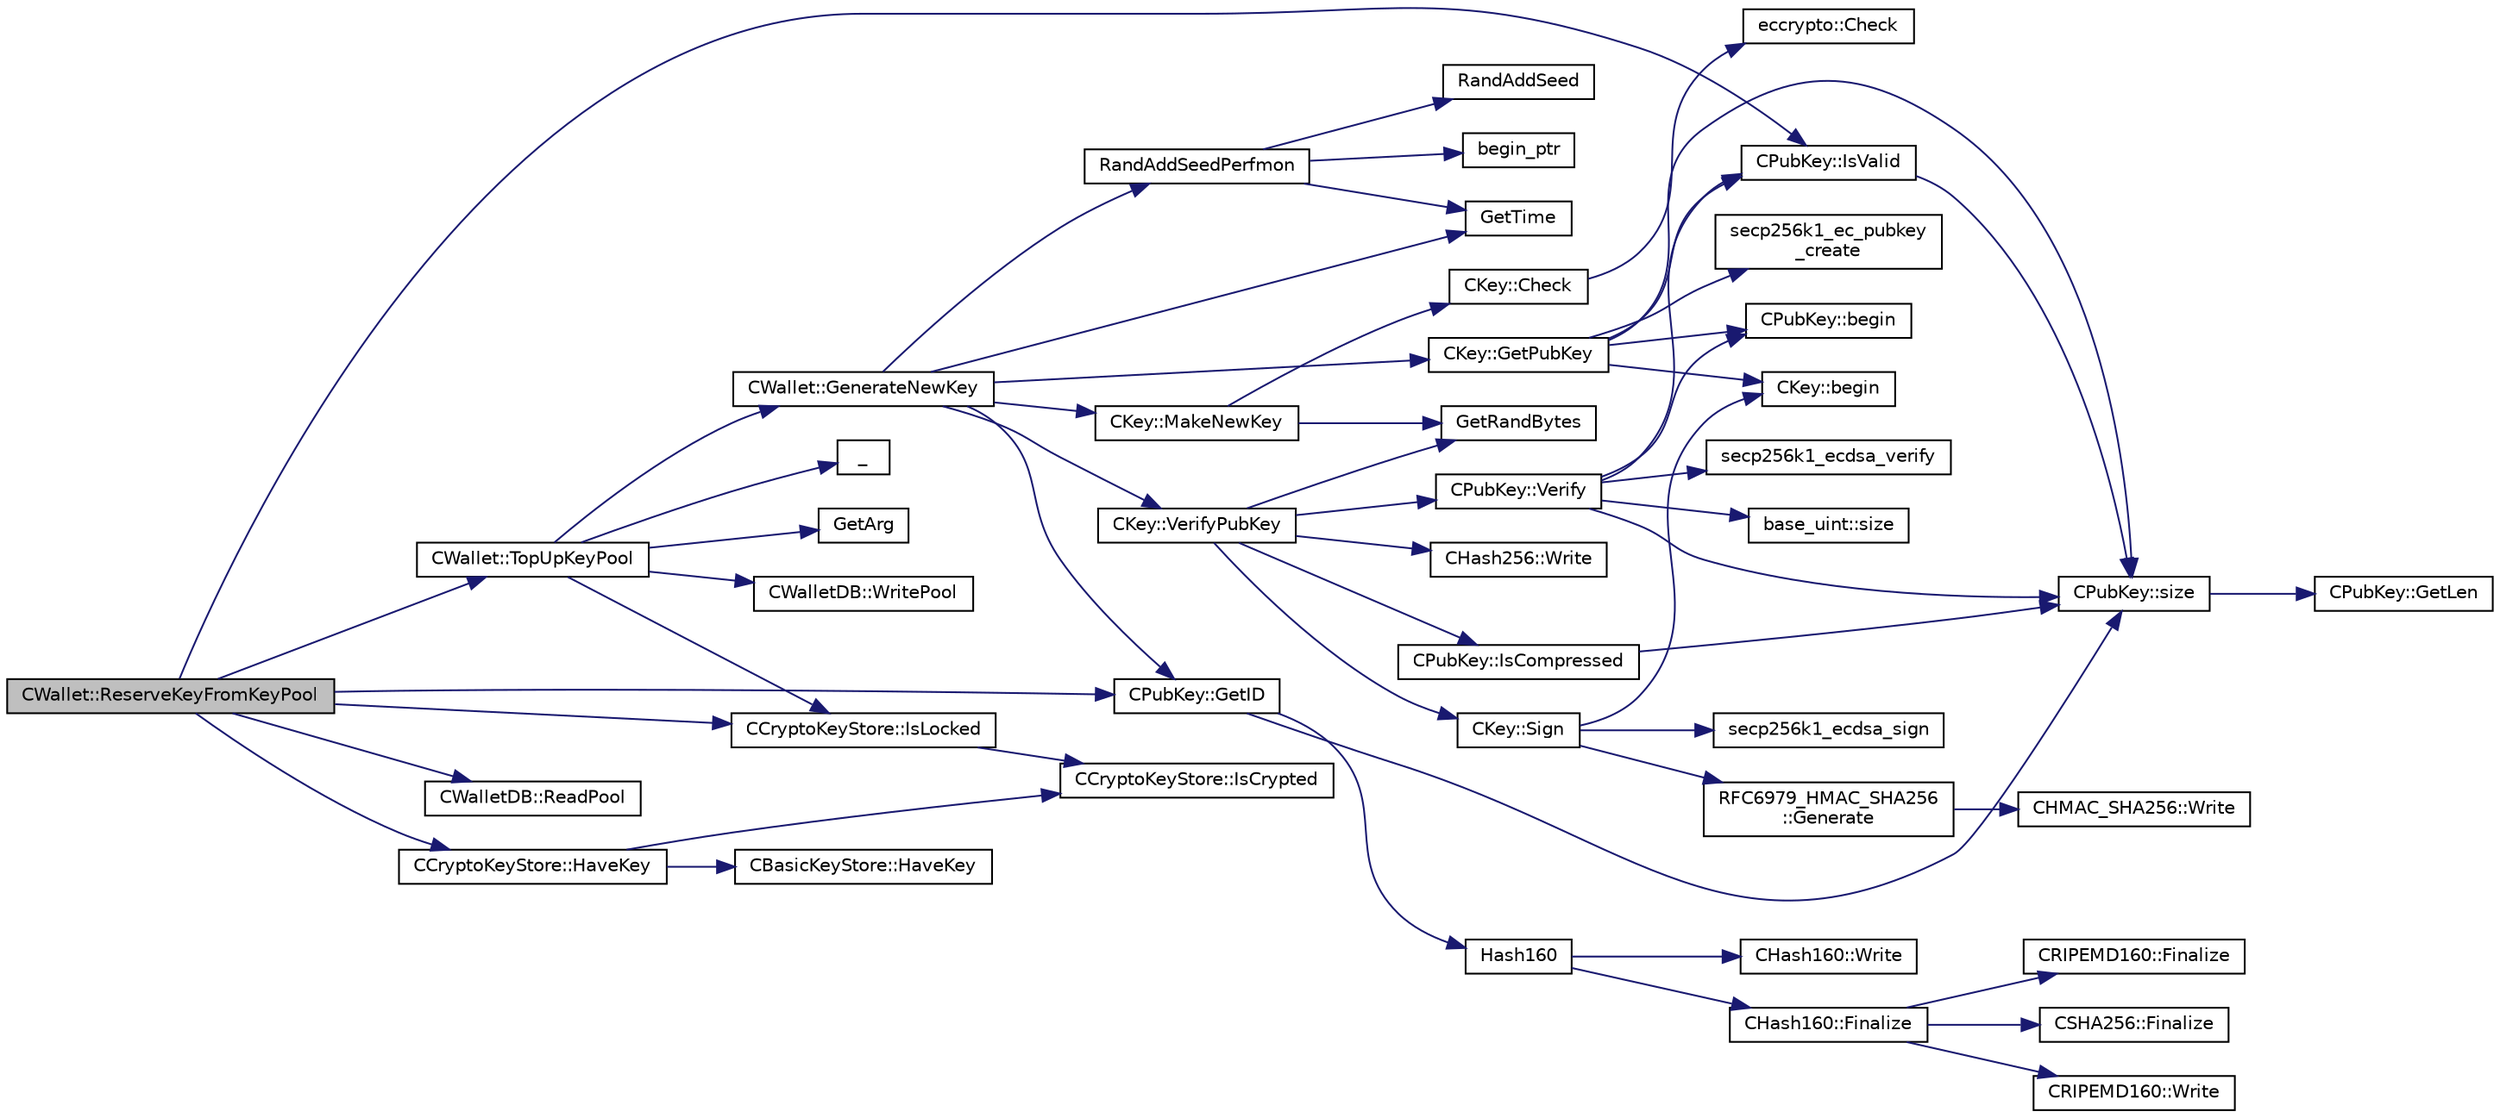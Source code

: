 digraph "CWallet::ReserveKeyFromKeyPool"
{
  edge [fontname="Helvetica",fontsize="10",labelfontname="Helvetica",labelfontsize="10"];
  node [fontname="Helvetica",fontsize="10",shape=record];
  rankdir="LR";
  Node1200 [label="CWallet::ReserveKeyFromKeyPool",height=0.2,width=0.4,color="black", fillcolor="grey75", style="filled", fontcolor="black"];
  Node1200 -> Node1201 [color="midnightblue",fontsize="10",style="solid",fontname="Helvetica"];
  Node1201 [label="CCryptoKeyStore::IsLocked",height=0.2,width=0.4,color="black", fillcolor="white", style="filled",URL="$class_c_crypto_key_store.html#a52919fa284a3aa10f1b4bd6018b6dbee"];
  Node1201 -> Node1202 [color="midnightblue",fontsize="10",style="solid",fontname="Helvetica"];
  Node1202 [label="CCryptoKeyStore::IsCrypted",height=0.2,width=0.4,color="black", fillcolor="white", style="filled",URL="$class_c_crypto_key_store.html#acc8fed44366c98fb481333ca6e867088"];
  Node1200 -> Node1203 [color="midnightblue",fontsize="10",style="solid",fontname="Helvetica"];
  Node1203 [label="CWallet::TopUpKeyPool",height=0.2,width=0.4,color="black", fillcolor="white", style="filled",URL="$group___actions.html#ga9730278506e0a4f1c65239b951525b55"];
  Node1203 -> Node1201 [color="midnightblue",fontsize="10",style="solid",fontname="Helvetica"];
  Node1203 -> Node1204 [color="midnightblue",fontsize="10",style="solid",fontname="Helvetica"];
  Node1204 [label="GetArg",height=0.2,width=0.4,color="black", fillcolor="white", style="filled",URL="$util_8cpp.html#a24f685720bf40370e5bd2a192ad50cd8",tooltip="Return string argument or default value. "];
  Node1203 -> Node1205 [color="midnightblue",fontsize="10",style="solid",fontname="Helvetica"];
  Node1205 [label="CWalletDB::WritePool",height=0.2,width=0.4,color="black", fillcolor="white", style="filled",URL="$class_c_wallet_d_b.html#ad43630ad28a68c3e8b1a633f09aa0964"];
  Node1203 -> Node1206 [color="midnightblue",fontsize="10",style="solid",fontname="Helvetica"];
  Node1206 [label="CWallet::GenerateNewKey",height=0.2,width=0.4,color="black", fillcolor="white", style="filled",URL="$group__map_wallet.html#ga061fe7f54f80ec40f856b3e6365c2f4a"];
  Node1206 -> Node1207 [color="midnightblue",fontsize="10",style="solid",fontname="Helvetica"];
  Node1207 [label="RandAddSeedPerfmon",height=0.2,width=0.4,color="black", fillcolor="white", style="filled",URL="$random_8cpp.html#a786af12a87491f8dc24351d93b9833b6"];
  Node1207 -> Node1208 [color="midnightblue",fontsize="10",style="solid",fontname="Helvetica"];
  Node1208 [label="RandAddSeed",height=0.2,width=0.4,color="black", fillcolor="white", style="filled",URL="$random_8cpp.html#ab699fbdf803610a4e2060fd87787f7e0",tooltip="Seed OpenSSL PRNG with additional entropy data. "];
  Node1207 -> Node1209 [color="midnightblue",fontsize="10",style="solid",fontname="Helvetica"];
  Node1209 [label="GetTime",height=0.2,width=0.4,color="black", fillcolor="white", style="filled",URL="$utiltime_8cpp.html#a46fac5fba8ba905b5f9acb364f5d8c6f",tooltip="For unit testing. "];
  Node1207 -> Node1210 [color="midnightblue",fontsize="10",style="solid",fontname="Helvetica"];
  Node1210 [label="begin_ptr",height=0.2,width=0.4,color="black", fillcolor="white", style="filled",URL="$serialize_8h.html#a19966d167c527d2be493ac9aba27c249",tooltip="Get begin pointer of vector (non-const version). "];
  Node1206 -> Node1211 [color="midnightblue",fontsize="10",style="solid",fontname="Helvetica"];
  Node1211 [label="CKey::MakeNewKey",height=0.2,width=0.4,color="black", fillcolor="white", style="filled",URL="$class_c_key.html#a9d12ed9d297e4286250fd7ea6b59e1a5",tooltip="Generate a new private key using a cryptographic PRNG. "];
  Node1211 -> Node1212 [color="midnightblue",fontsize="10",style="solid",fontname="Helvetica"];
  Node1212 [label="GetRandBytes",height=0.2,width=0.4,color="black", fillcolor="white", style="filled",URL="$random_8cpp.html#ada0c29949c4d1ac0cc027d93c4771423",tooltip="Functions to gather random data via the OpenSSL PRNG. "];
  Node1211 -> Node1213 [color="midnightblue",fontsize="10",style="solid",fontname="Helvetica"];
  Node1213 [label="CKey::Check",height=0.2,width=0.4,color="black", fillcolor="white", style="filled",URL="$class_c_key.html#acec869bc75fa8f4d619ab025d367a97c",tooltip="Check whether the 32-byte array pointed to be vch is valid keydata. "];
  Node1213 -> Node1214 [color="midnightblue",fontsize="10",style="solid",fontname="Helvetica"];
  Node1214 [label="eccrypto::Check",height=0.2,width=0.4,color="black", fillcolor="white", style="filled",URL="$namespaceeccrypto.html#a231bdcb32521375b68fbdaf0d952cfd0"];
  Node1206 -> Node1215 [color="midnightblue",fontsize="10",style="solid",fontname="Helvetica"];
  Node1215 [label="CKey::GetPubKey",height=0.2,width=0.4,color="black", fillcolor="white", style="filled",URL="$class_c_key.html#aa1085c59603a62db6ec776300f250337",tooltip="Compute the public key from a private key. "];
  Node1215 -> Node1216 [color="midnightblue",fontsize="10",style="solid",fontname="Helvetica"];
  Node1216 [label="secp256k1_ec_pubkey\l_create",height=0.2,width=0.4,color="black", fillcolor="white", style="filled",URL="$secp256k1_8h.html#a22e1ef593e0d06d40b4f233e91447aa3",tooltip="Compute the public key for a secret key. "];
  Node1215 -> Node1217 [color="midnightblue",fontsize="10",style="solid",fontname="Helvetica"];
  Node1217 [label="CPubKey::begin",height=0.2,width=0.4,color="black", fillcolor="white", style="filled",URL="$class_c_pub_key.html#a859ab9909d68092d6d4fc739237ab358"];
  Node1215 -> Node1218 [color="midnightblue",fontsize="10",style="solid",fontname="Helvetica"];
  Node1218 [label="CKey::begin",height=0.2,width=0.4,color="black", fillcolor="white", style="filled",URL="$class_c_key.html#ab8dee0ad9d933304a22284ee40040847"];
  Node1215 -> Node1219 [color="midnightblue",fontsize="10",style="solid",fontname="Helvetica"];
  Node1219 [label="CPubKey::size",height=0.2,width=0.4,color="black", fillcolor="white", style="filled",URL="$class_c_pub_key.html#a6bb28fcf0a5f799c69f5b7269363b309",tooltip="Simple read-only vector-like interface to the pubkey data. "];
  Node1219 -> Node1220 [color="midnightblue",fontsize="10",style="solid",fontname="Helvetica"];
  Node1220 [label="CPubKey::GetLen",height=0.2,width=0.4,color="black", fillcolor="white", style="filled",URL="$class_c_pub_key.html#a7dc71b3f037c84268dc22de97d7b65fb",tooltip="Compute the length of a pubkey with a given first byte. "];
  Node1215 -> Node1221 [color="midnightblue",fontsize="10",style="solid",fontname="Helvetica"];
  Node1221 [label="CPubKey::IsValid",height=0.2,width=0.4,color="black", fillcolor="white", style="filled",URL="$class_c_pub_key.html#a4fa94293cf8577fd039b9a133f6c7f30"];
  Node1221 -> Node1219 [color="midnightblue",fontsize="10",style="solid",fontname="Helvetica"];
  Node1206 -> Node1222 [color="midnightblue",fontsize="10",style="solid",fontname="Helvetica"];
  Node1222 [label="CKey::VerifyPubKey",height=0.2,width=0.4,color="black", fillcolor="white", style="filled",URL="$class_c_key.html#ac53425b8d0f89067bce781c485101b20",tooltip="Verify thoroughly whether a private key and a public key match. "];
  Node1222 -> Node1223 [color="midnightblue",fontsize="10",style="solid",fontname="Helvetica"];
  Node1223 [label="CPubKey::IsCompressed",height=0.2,width=0.4,color="black", fillcolor="white", style="filled",URL="$class_c_pub_key.html#a25f8b70340ad20ddab0f80ec4cee9396",tooltip="Check whether this is a compressed public key. "];
  Node1223 -> Node1219 [color="midnightblue",fontsize="10",style="solid",fontname="Helvetica"];
  Node1222 -> Node1212 [color="midnightblue",fontsize="10",style="solid",fontname="Helvetica"];
  Node1222 -> Node1224 [color="midnightblue",fontsize="10",style="solid",fontname="Helvetica"];
  Node1224 [label="CHash256::Write",height=0.2,width=0.4,color="black", fillcolor="white", style="filled",URL="$class_c_hash256.html#a9cc25033c6435cb28e2e8e377c949a7a"];
  Node1222 -> Node1225 [color="midnightblue",fontsize="10",style="solid",fontname="Helvetica"];
  Node1225 [label="CKey::Sign",height=0.2,width=0.4,color="black", fillcolor="white", style="filled",URL="$class_c_key.html#aa9b184a4a71d3e1a40aab360cf68e86c",tooltip="Create a DER-serialized signature. "];
  Node1225 -> Node1218 [color="midnightblue",fontsize="10",style="solid",fontname="Helvetica"];
  Node1225 -> Node1226 [color="midnightblue",fontsize="10",style="solid",fontname="Helvetica"];
  Node1226 [label="RFC6979_HMAC_SHA256\l::Generate",height=0.2,width=0.4,color="black", fillcolor="white", style="filled",URL="$class_r_f_c6979___h_m_a_c___s_h_a256.html#a9f841d552097f528631538e9939e0f70",tooltip="Generate a byte array. "];
  Node1226 -> Node1227 [color="midnightblue",fontsize="10",style="solid",fontname="Helvetica"];
  Node1227 [label="CHMAC_SHA256::Write",height=0.2,width=0.4,color="black", fillcolor="white", style="filled",URL="$class_c_h_m_a_c___s_h_a256.html#a24ac9cf00e60d8028ab79df4aed984ff"];
  Node1225 -> Node1228 [color="midnightblue",fontsize="10",style="solid",fontname="Helvetica"];
  Node1228 [label="secp256k1_ecdsa_sign",height=0.2,width=0.4,color="black", fillcolor="white", style="filled",URL="$secp256k1_8h.html#a404cd9e314fed41b71233ff8beb4703f",tooltip="Create an ECDSA signature. "];
  Node1222 -> Node1229 [color="midnightblue",fontsize="10",style="solid",fontname="Helvetica"];
  Node1229 [label="CPubKey::Verify",height=0.2,width=0.4,color="black", fillcolor="white", style="filled",URL="$class_c_pub_key.html#a5b3fef213b227394ca9d0a1e3baa957e",tooltip="Verify a DER signature (~72 bytes). "];
  Node1229 -> Node1221 [color="midnightblue",fontsize="10",style="solid",fontname="Helvetica"];
  Node1229 -> Node1230 [color="midnightblue",fontsize="10",style="solid",fontname="Helvetica"];
  Node1230 [label="secp256k1_ecdsa_verify",height=0.2,width=0.4,color="black", fillcolor="white", style="filled",URL="$secp256k1_8h.html#a036c40da27ed92a1054da4226660127a",tooltip="Verify an ECDSA signature. "];
  Node1229 -> Node1231 [color="midnightblue",fontsize="10",style="solid",fontname="Helvetica"];
  Node1231 [label="base_uint::size",height=0.2,width=0.4,color="black", fillcolor="white", style="filled",URL="$classbase__uint.html#a1f49b034e686269601ea89b0319b8004"];
  Node1229 -> Node1217 [color="midnightblue",fontsize="10",style="solid",fontname="Helvetica"];
  Node1229 -> Node1219 [color="midnightblue",fontsize="10",style="solid",fontname="Helvetica"];
  Node1206 -> Node1209 [color="midnightblue",fontsize="10",style="solid",fontname="Helvetica"];
  Node1206 -> Node1232 [color="midnightblue",fontsize="10",style="solid",fontname="Helvetica"];
  Node1232 [label="CPubKey::GetID",height=0.2,width=0.4,color="black", fillcolor="white", style="filled",URL="$class_c_pub_key.html#a2675f7e6f72eff68e7a5227289feb021",tooltip="Get the KeyID of this public key (hash of its serialization) "];
  Node1232 -> Node1233 [color="midnightblue",fontsize="10",style="solid",fontname="Helvetica"];
  Node1233 [label="Hash160",height=0.2,width=0.4,color="black", fillcolor="white", style="filled",URL="$hash_8h.html#a4490f70ddae16e9e48460a0416a48a6b",tooltip="Compute the 160-bit hash an object. "];
  Node1233 -> Node1234 [color="midnightblue",fontsize="10",style="solid",fontname="Helvetica"];
  Node1234 [label="CHash160::Write",height=0.2,width=0.4,color="black", fillcolor="white", style="filled",URL="$class_c_hash160.html#af56cdd9443013eb68b246aa8450217f2"];
  Node1233 -> Node1235 [color="midnightblue",fontsize="10",style="solid",fontname="Helvetica"];
  Node1235 [label="CHash160::Finalize",height=0.2,width=0.4,color="black", fillcolor="white", style="filled",URL="$class_c_hash160.html#a9bb08e1772002ae1a5d85017ba7952ee"];
  Node1235 -> Node1236 [color="midnightblue",fontsize="10",style="solid",fontname="Helvetica"];
  Node1236 [label="CSHA256::Finalize",height=0.2,width=0.4,color="black", fillcolor="white", style="filled",URL="$class_c_s_h_a256.html#a4259230be0caefa590bc324fc12b9b90"];
  Node1235 -> Node1237 [color="midnightblue",fontsize="10",style="solid",fontname="Helvetica"];
  Node1237 [label="CRIPEMD160::Write",height=0.2,width=0.4,color="black", fillcolor="white", style="filled",URL="$class_c_r_i_p_e_m_d160.html#a221143b9d94af623d07c4f4ba1bf6007"];
  Node1235 -> Node1238 [color="midnightblue",fontsize="10",style="solid",fontname="Helvetica"];
  Node1238 [label="CRIPEMD160::Finalize",height=0.2,width=0.4,color="black", fillcolor="white", style="filled",URL="$class_c_r_i_p_e_m_d160.html#a2a11566fbf9d1339b819833313fc4e51"];
  Node1232 -> Node1219 [color="midnightblue",fontsize="10",style="solid",fontname="Helvetica"];
  Node1203 -> Node1239 [color="midnightblue",fontsize="10",style="solid",fontname="Helvetica"];
  Node1239 [label="_",height=0.2,width=0.4,color="black", fillcolor="white", style="filled",URL="$ui__interface_8h.html#aad133bb6103b53cebf03fd01e2f11ba1",tooltip="Translation function: Call Translate signal on UI interface, which returns a boost::optional result..."];
  Node1200 -> Node1240 [color="midnightblue",fontsize="10",style="solid",fontname="Helvetica"];
  Node1240 [label="CWalletDB::ReadPool",height=0.2,width=0.4,color="black", fillcolor="white", style="filled",URL="$class_c_wallet_d_b.html#a6a03927cf247314ccd9b285139de0bd1"];
  Node1200 -> Node1241 [color="midnightblue",fontsize="10",style="solid",fontname="Helvetica"];
  Node1241 [label="CCryptoKeyStore::HaveKey",height=0.2,width=0.4,color="black", fillcolor="white", style="filled",URL="$class_c_crypto_key_store.html#a6c115cf1fc4129b43c8846b3d51d8ff5",tooltip="Check whether a key corresponding to a given address is present in the store. "];
  Node1241 -> Node1202 [color="midnightblue",fontsize="10",style="solid",fontname="Helvetica"];
  Node1241 -> Node1242 [color="midnightblue",fontsize="10",style="solid",fontname="Helvetica"];
  Node1242 [label="CBasicKeyStore::HaveKey",height=0.2,width=0.4,color="black", fillcolor="white", style="filled",URL="$class_c_basic_key_store.html#afc99762e3e58f93e198d85ecfdf5804a",tooltip="Check whether a key corresponding to a given address is present in the store. "];
  Node1200 -> Node1232 [color="midnightblue",fontsize="10",style="solid",fontname="Helvetica"];
  Node1200 -> Node1221 [color="midnightblue",fontsize="10",style="solid",fontname="Helvetica"];
}
